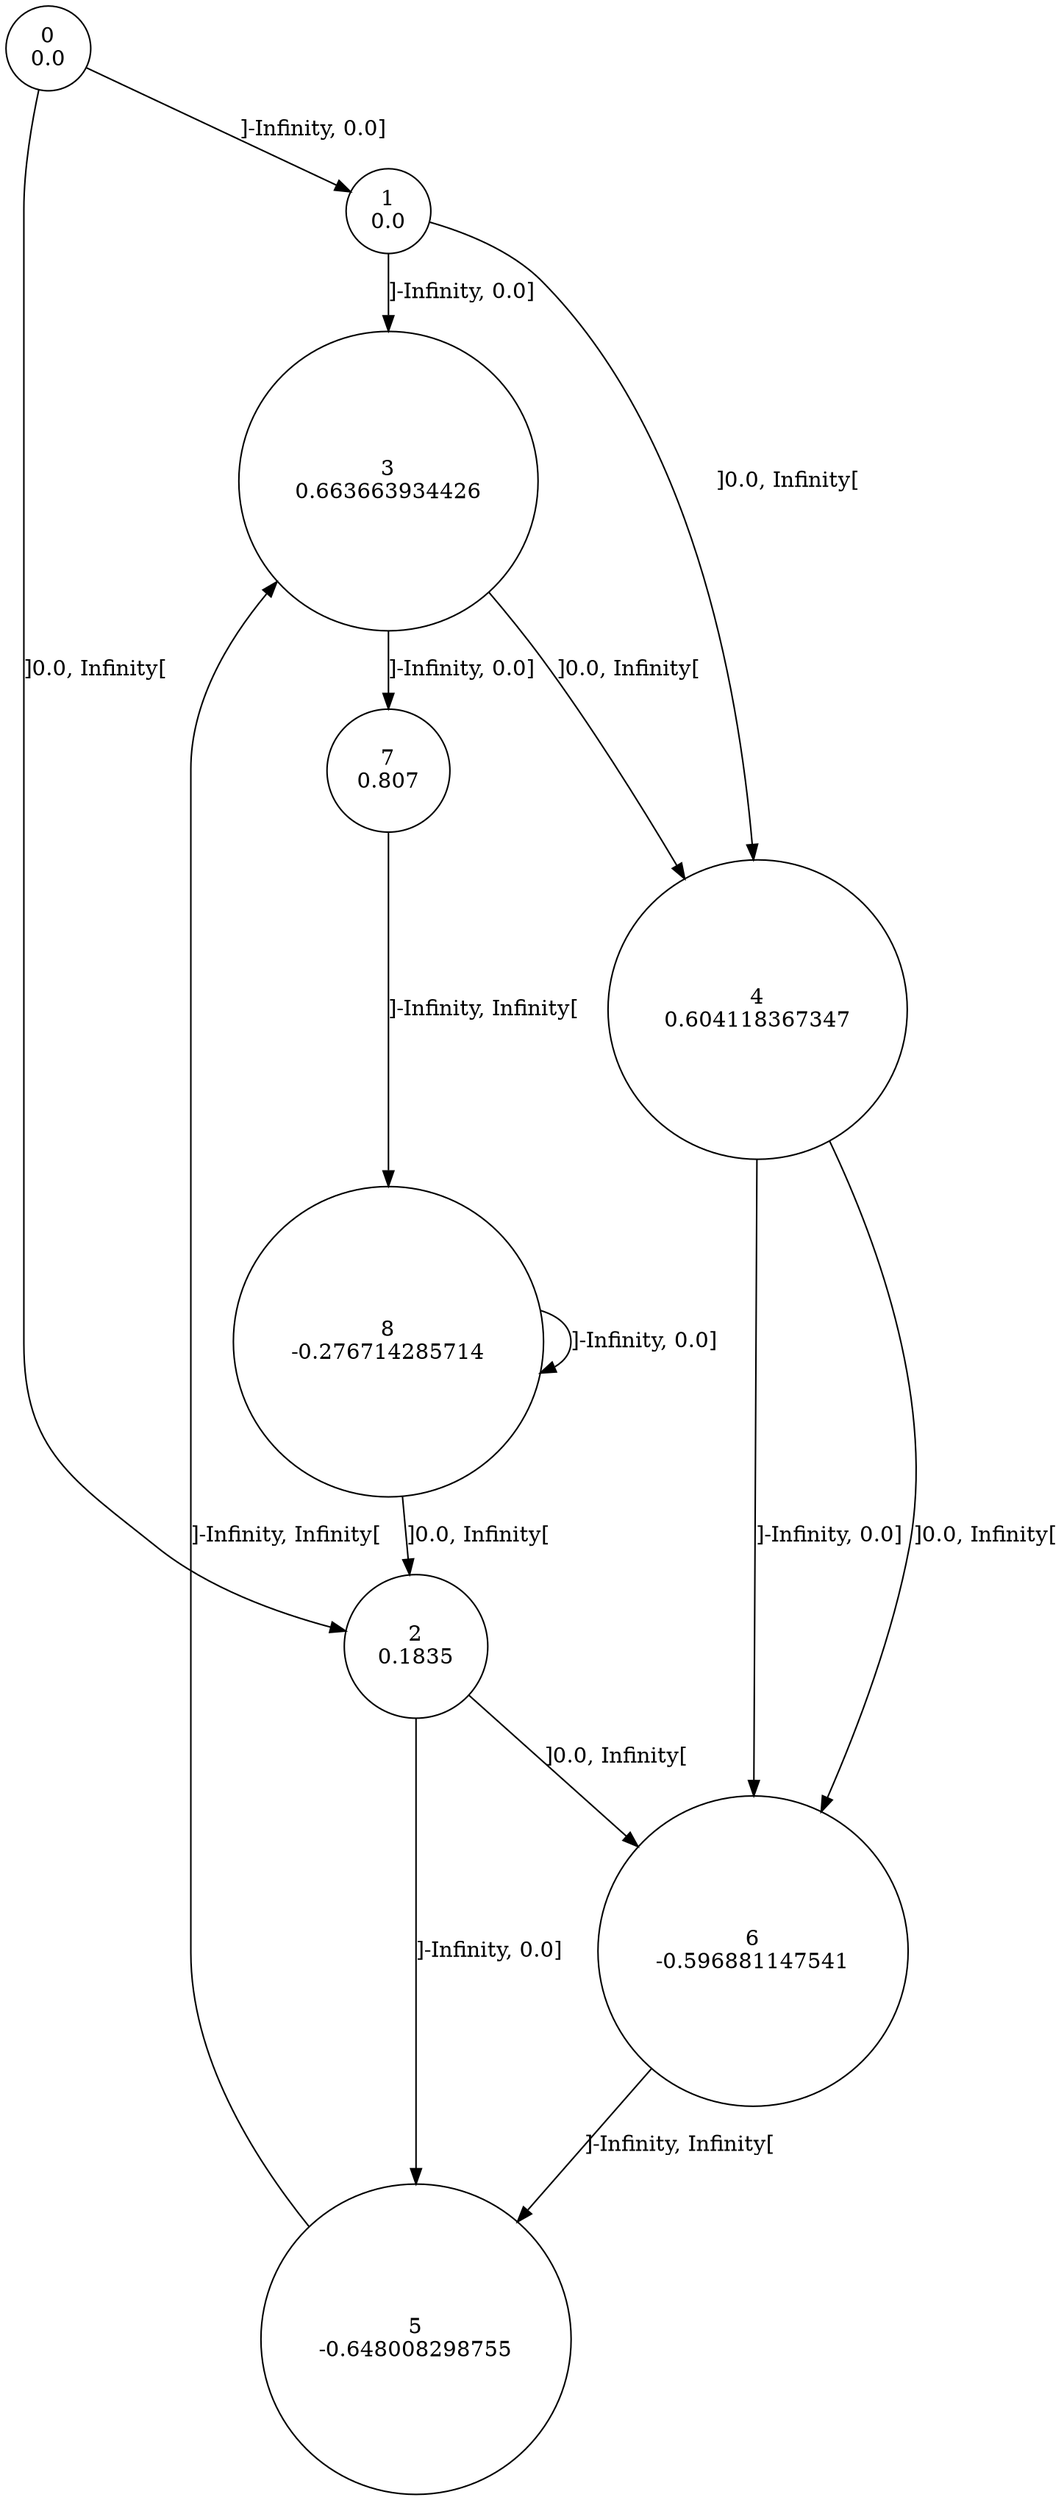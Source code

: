 digraph a {
0 [shape=circle, label="0\n0.0"];
	0 -> 1 [label="]-Infinity, 0.0]"];
	0 -> 2 [label="]0.0, Infinity["];
1 [shape=circle, label="1\n0.0"];
	1 -> 3 [label="]-Infinity, 0.0]"];
	1 -> 4 [label="]0.0, Infinity["];
2 [shape=circle, label="2\n0.1835"];
	2 -> 5 [label="]-Infinity, 0.0]"];
	2 -> 6 [label="]0.0, Infinity["];
3 [shape=circle, label="3\n0.663663934426"];
	3 -> 7 [label="]-Infinity, 0.0]"];
	3 -> 4 [label="]0.0, Infinity["];
4 [shape=circle, label="4\n0.604118367347"];
	4 -> 6 [label="]-Infinity, 0.0]"];
	4 -> 6 [label="]0.0, Infinity["];
5 [shape=circle, label="5\n-0.648008298755"];
	5 -> 3 [label="]-Infinity, Infinity["];
6 [shape=circle, label="6\n-0.596881147541"];
	6 -> 5 [label="]-Infinity, Infinity["];
7 [shape=circle, label="7\n0.807"];
	7 -> 8 [label="]-Infinity, Infinity["];
8 [shape=circle, label="8\n-0.276714285714"];
	8 -> 8 [label="]-Infinity, 0.0]"];
	8 -> 2 [label="]0.0, Infinity["];
}